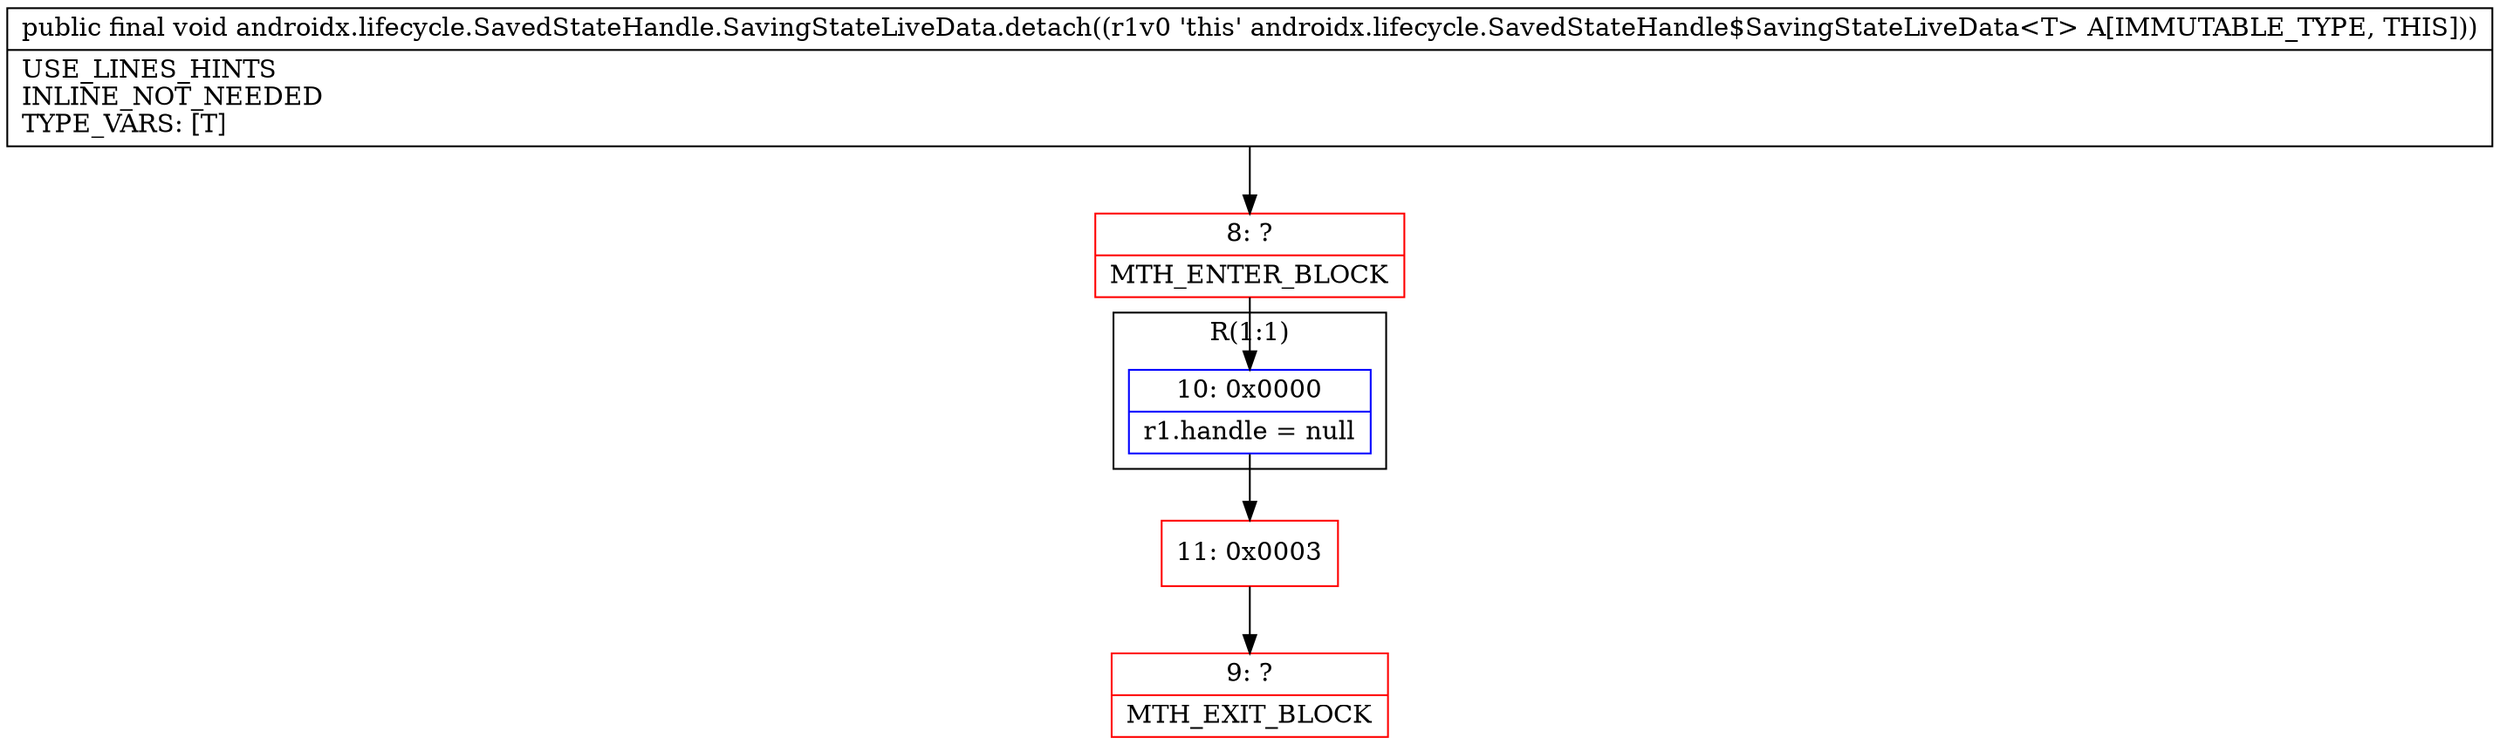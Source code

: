 digraph "CFG forandroidx.lifecycle.SavedStateHandle.SavingStateLiveData.detach()V" {
subgraph cluster_Region_309070646 {
label = "R(1:1)";
node [shape=record,color=blue];
Node_10 [shape=record,label="{10\:\ 0x0000|r1.handle = null\l}"];
}
Node_8 [shape=record,color=red,label="{8\:\ ?|MTH_ENTER_BLOCK\l}"];
Node_11 [shape=record,color=red,label="{11\:\ 0x0003}"];
Node_9 [shape=record,color=red,label="{9\:\ ?|MTH_EXIT_BLOCK\l}"];
MethodNode[shape=record,label="{public final void androidx.lifecycle.SavedStateHandle.SavingStateLiveData.detach((r1v0 'this' androidx.lifecycle.SavedStateHandle$SavingStateLiveData\<T\> A[IMMUTABLE_TYPE, THIS]))  | USE_LINES_HINTS\lINLINE_NOT_NEEDED\lTYPE_VARS: [T]\l}"];
MethodNode -> Node_8;Node_10 -> Node_11;
Node_8 -> Node_10;
Node_11 -> Node_9;
}

